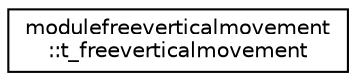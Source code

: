 digraph "Graphical Class Hierarchy"
{
 // LATEX_PDF_SIZE
  edge [fontname="Helvetica",fontsize="10",labelfontname="Helvetica",labelfontsize="10"];
  node [fontname="Helvetica",fontsize="10",shape=record];
  rankdir="LR";
  Node0 [label="modulefreeverticalmovement\l::t_freeverticalmovement",height=0.2,width=0.4,color="black", fillcolor="white", style="filled",URL="$structmodulefreeverticalmovement_1_1t__freeverticalmovement.html",tooltip=" "];
}
